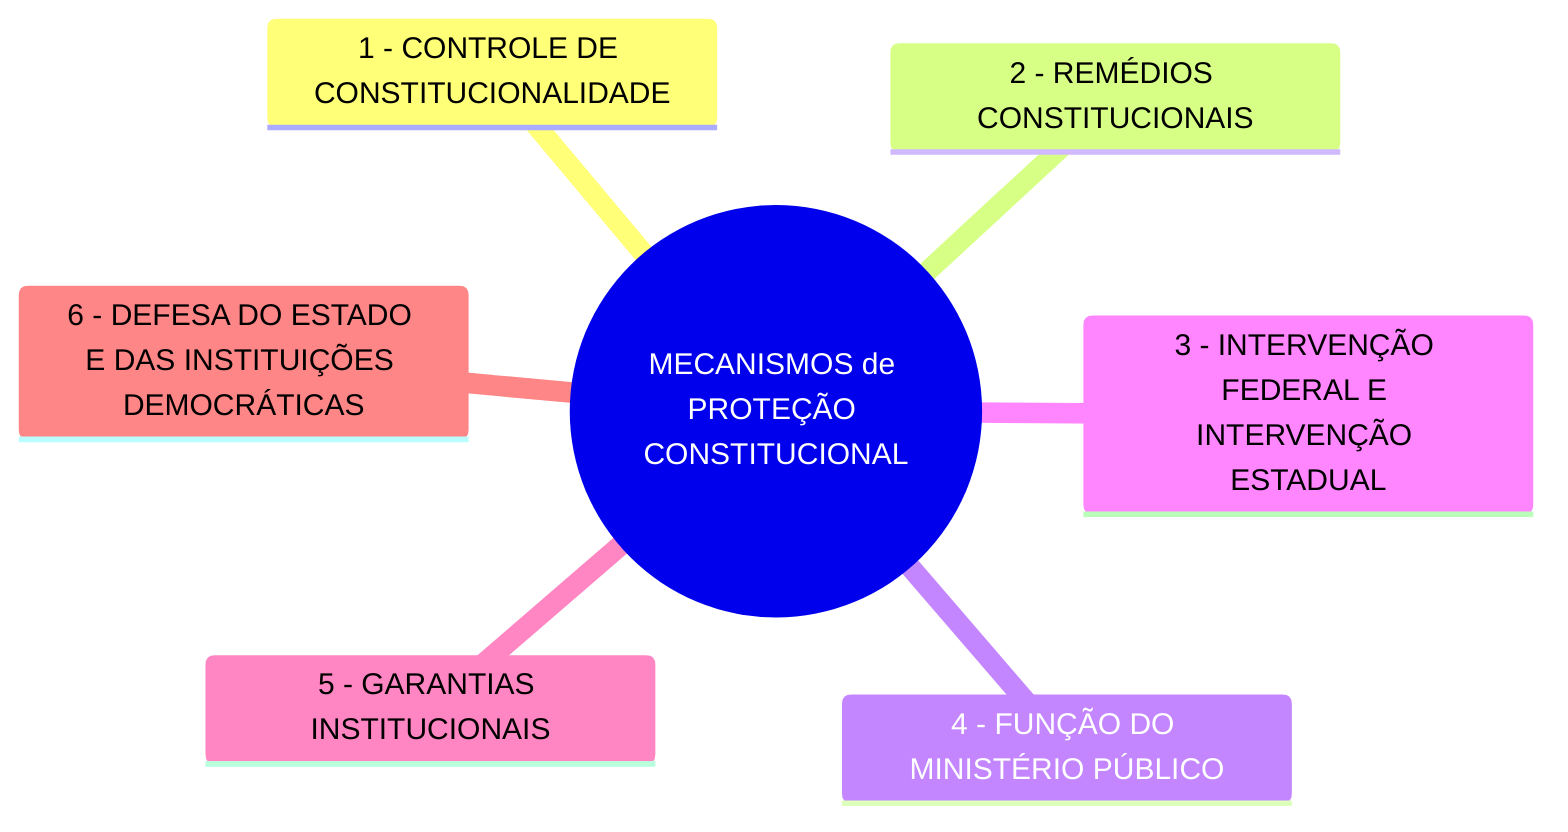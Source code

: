 mindmap
  root((MECANISMOS de PROTEÇÃO CONSTITUCIONAL))
    1 - CONTROLE DE CONSTITUCIONALIDADE
    2 - REMÉDIOS CONSTITUCIONAIS
    4 - FUNÇÃO DO MINISTÉRIO PÚBLICO
    3 - INTERVENÇÃO FEDERAL E INTERVENÇÃO ESTADUAL
    5 - GARANTIAS INSTITUCIONAIS
    6 - DEFESA DO ESTADO E DAS INSTITUIÇÕES DEMOCRÁTICAS